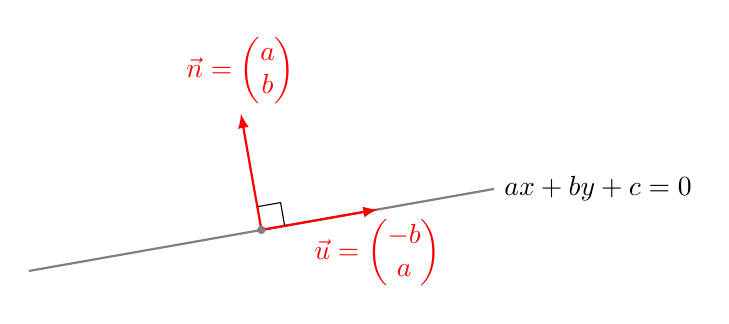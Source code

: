 ﻿\begin{tikzpicture}

   \draw[thick, gray] (10:-3) -- (10:3) node[right, black]{$ax+by+c=0$};

   \draw[->,>=latex,thick, red] (0,0)--(10:1.5) node[below] {$\vec u= \begin{pmatrix}-b\\a\end{pmatrix}$};  
   \draw[->,>=latex,thick, red] (0,0)--(10+90:1.5) node[above] {$\vec n = \begin{pmatrix}a\\b\end{pmatrix}$};

   \draw (10:0.3) -- ++(100:0.3) -- (100:0.3);

   \fill[gray] (0,0) circle (1.5pt);
\end{tikzpicture}
